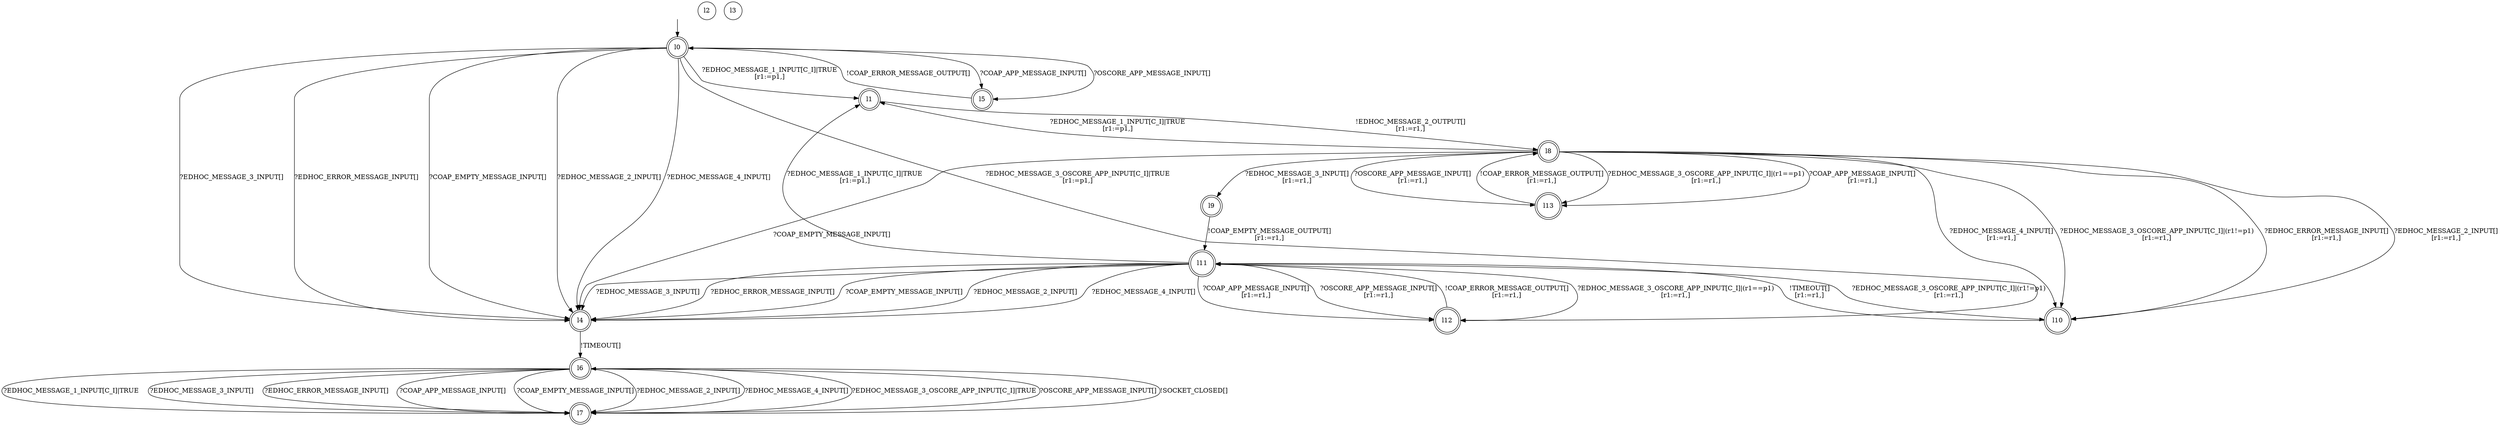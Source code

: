digraph RA {
"" [shape=none,label=<>]
"l0" [shape=doublecircle]
"l1" [shape=doublecircle]
"l2" [shape=circle]
"l3" [shape=circle]
"l4" [shape=doublecircle]
"l5" [shape=doublecircle]
"l6" [shape=doublecircle]
"l7" [shape=doublecircle]
"l8" [shape=doublecircle]
"l9" [shape=doublecircle]
"l10" [shape=doublecircle]
"l11" [shape=doublecircle]
"l12" [shape=doublecircle]
"l13" [shape=doublecircle]
"" -> "l0"
"l0" -> "l1" [label=<?EDHOC_MESSAGE_1_INPUT[C_I]|TRUE<BR />[r1:=p1,]>]
"l0" -> "l4" [label=<?EDHOC_MESSAGE_3_INPUT[]>]
"l0" -> "l4" [label=<?EDHOC_ERROR_MESSAGE_INPUT[]>]
"l0" -> "l4" [label=<?COAP_EMPTY_MESSAGE_INPUT[]>]
"l0" -> "l4" [label=<?EDHOC_MESSAGE_2_INPUT[]>]
"l0" -> "l4" [label=<?EDHOC_MESSAGE_4_INPUT[]>]
"l0" -> "l5" [label=<?COAP_APP_MESSAGE_INPUT[]>]
"l0" -> "l5" [label=<?OSCORE_APP_MESSAGE_INPUT[]>]
"l0" -> "l12" [label=<?EDHOC_MESSAGE_3_OSCORE_APP_INPUT[C_I]|TRUE<BR />[r1:=p1,]>]
"l1" -> "l8" [label=<!EDHOC_MESSAGE_2_OUTPUT[]<BR />[r1:=r1,]>]
"l4" -> "l6" [label=<!TIMEOUT[]>]
"l5" -> "l0" [label=<!COAP_ERROR_MESSAGE_OUTPUT[]>]
"l6" -> "l7" [label=<?EDHOC_MESSAGE_1_INPUT[C_I]|TRUE>]
"l6" -> "l7" [label=<?EDHOC_MESSAGE_3_INPUT[]>]
"l6" -> "l7" [label=<?EDHOC_ERROR_MESSAGE_INPUT[]>]
"l6" -> "l7" [label=<?COAP_APP_MESSAGE_INPUT[]>]
"l6" -> "l7" [label=<?COAP_EMPTY_MESSAGE_INPUT[]>]
"l6" -> "l7" [label=<?EDHOC_MESSAGE_2_INPUT[]>]
"l6" -> "l7" [label=<?EDHOC_MESSAGE_4_INPUT[]>]
"l6" -> "l7" [label=<?EDHOC_MESSAGE_3_OSCORE_APP_INPUT[C_I]|TRUE>]
"l6" -> "l7" [label=<?OSCORE_APP_MESSAGE_INPUT[]>]
"l7" -> "l6" [label=<!SOCKET_CLOSED[]>]
"l8" -> "l1" [label=<?EDHOC_MESSAGE_1_INPUT[C_I]|TRUE<BR />[r1:=p1,]>]
"l8" -> "l4" [label=<?COAP_EMPTY_MESSAGE_INPUT[]>]
"l8" -> "l9" [label=<?EDHOC_MESSAGE_3_INPUT[]<BR />[r1:=r1,]>]
"l8" -> "l10" [label=<?EDHOC_ERROR_MESSAGE_INPUT[]<BR />[r1:=r1,]>]
"l8" -> "l10" [label=<?EDHOC_MESSAGE_2_INPUT[]<BR />[r1:=r1,]>]
"l8" -> "l10" [label=<?EDHOC_MESSAGE_4_INPUT[]<BR />[r1:=r1,]>]
"l8" -> "l10" [label=<?EDHOC_MESSAGE_3_OSCORE_APP_INPUT[C_I]|(r1!=p1)<BR />[r1:=r1,]>]
"l8" -> "l13" [label=<?EDHOC_MESSAGE_3_OSCORE_APP_INPUT[C_I]|(r1==p1)<BR />[r1:=r1,]>]
"l8" -> "l13" [label=<?COAP_APP_MESSAGE_INPUT[]<BR />[r1:=r1,]>]
"l8" -> "l13" [label=<?OSCORE_APP_MESSAGE_INPUT[]<BR />[r1:=r1,]>]
"l9" -> "l11" [label=<!COAP_EMPTY_MESSAGE_OUTPUT[]<BR />[r1:=r1,]>]
"l10" -> "l11" [label=<!TIMEOUT[]<BR />[r1:=r1,]>]
"l11" -> "l1" [label=<?EDHOC_MESSAGE_1_INPUT[C_I]|TRUE<BR />[r1:=p1,]>]
"l11" -> "l4" [label=<?EDHOC_MESSAGE_3_INPUT[]>]
"l11" -> "l4" [label=<?EDHOC_ERROR_MESSAGE_INPUT[]>]
"l11" -> "l4" [label=<?COAP_EMPTY_MESSAGE_INPUT[]>]
"l11" -> "l4" [label=<?EDHOC_MESSAGE_2_INPUT[]>]
"l11" -> "l4" [label=<?EDHOC_MESSAGE_4_INPUT[]>]
"l11" -> "l10" [label=<?EDHOC_MESSAGE_3_OSCORE_APP_INPUT[C_I]|(r1!=p1)<BR />[r1:=r1,]>]
"l11" -> "l12" [label=<?EDHOC_MESSAGE_3_OSCORE_APP_INPUT[C_I]|(r1==p1)<BR />[r1:=r1,]>]
"l11" -> "l12" [label=<?COAP_APP_MESSAGE_INPUT[]<BR />[r1:=r1,]>]
"l11" -> "l12" [label=<?OSCORE_APP_MESSAGE_INPUT[]<BR />[r1:=r1,]>]
"l12" -> "l11" [label=<!COAP_ERROR_MESSAGE_OUTPUT[]<BR />[r1:=r1,]>]
"l13" -> "l8" [label=<!COAP_ERROR_MESSAGE_OUTPUT[]<BR />[r1:=r1,]>]
}

